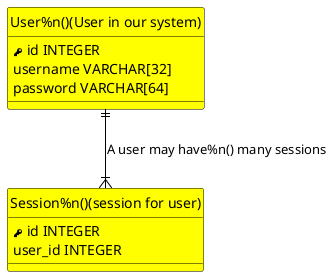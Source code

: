 {
  "sha1": "610t9v36wyfhsuf72xij33h2fe4ih06",
  "insertion": {
    "when": "2024-05-30T20:48:20.846Z",
    "url": "https://forum.plantuml.net/11176/class-headerbackgroundcolor-doesnt-roundcorner-defined",
    "user": "plantuml@gmail.com"
  }
}
@startuml

skinparam class {
    HeaderBackgroundColor red
    BackgroundColor yellow
    BorderColor Black
    ArrowColor Black
}

hide circle

class "User%n()(User in our system)" as user {
    <size:12><&key></size> id INTEGER
    username VARCHAR[32]
    password VARCHAR[64]
}

class "Session%n()(session for user)" as session {
    <size:12><&key></size> id INTEGER
    user_id INTEGER
}

user ||--|{ session : "A user may have%n() many sessions"

@enduml
